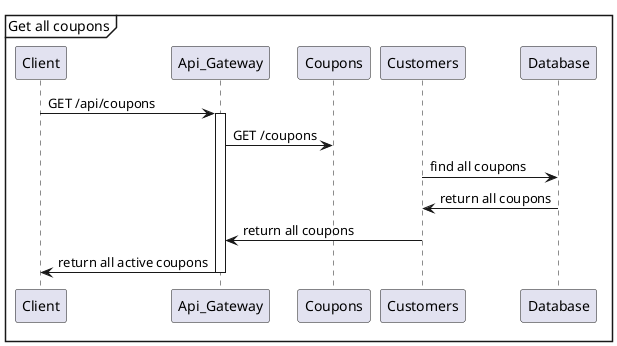 @startuml
mainframe Get all coupons
Client -> Api_Gateway: GET /api/coupons
activate Api_Gateway
Api_Gateway -> Coupons: GET /coupons
Customers -> Database: find all coupons

Customers <- Database: return all coupons
Api_Gateway <- Customers: return all coupons
Client <- Api_Gateway: return all active coupons
deactivate Api_Gateway
@enduml